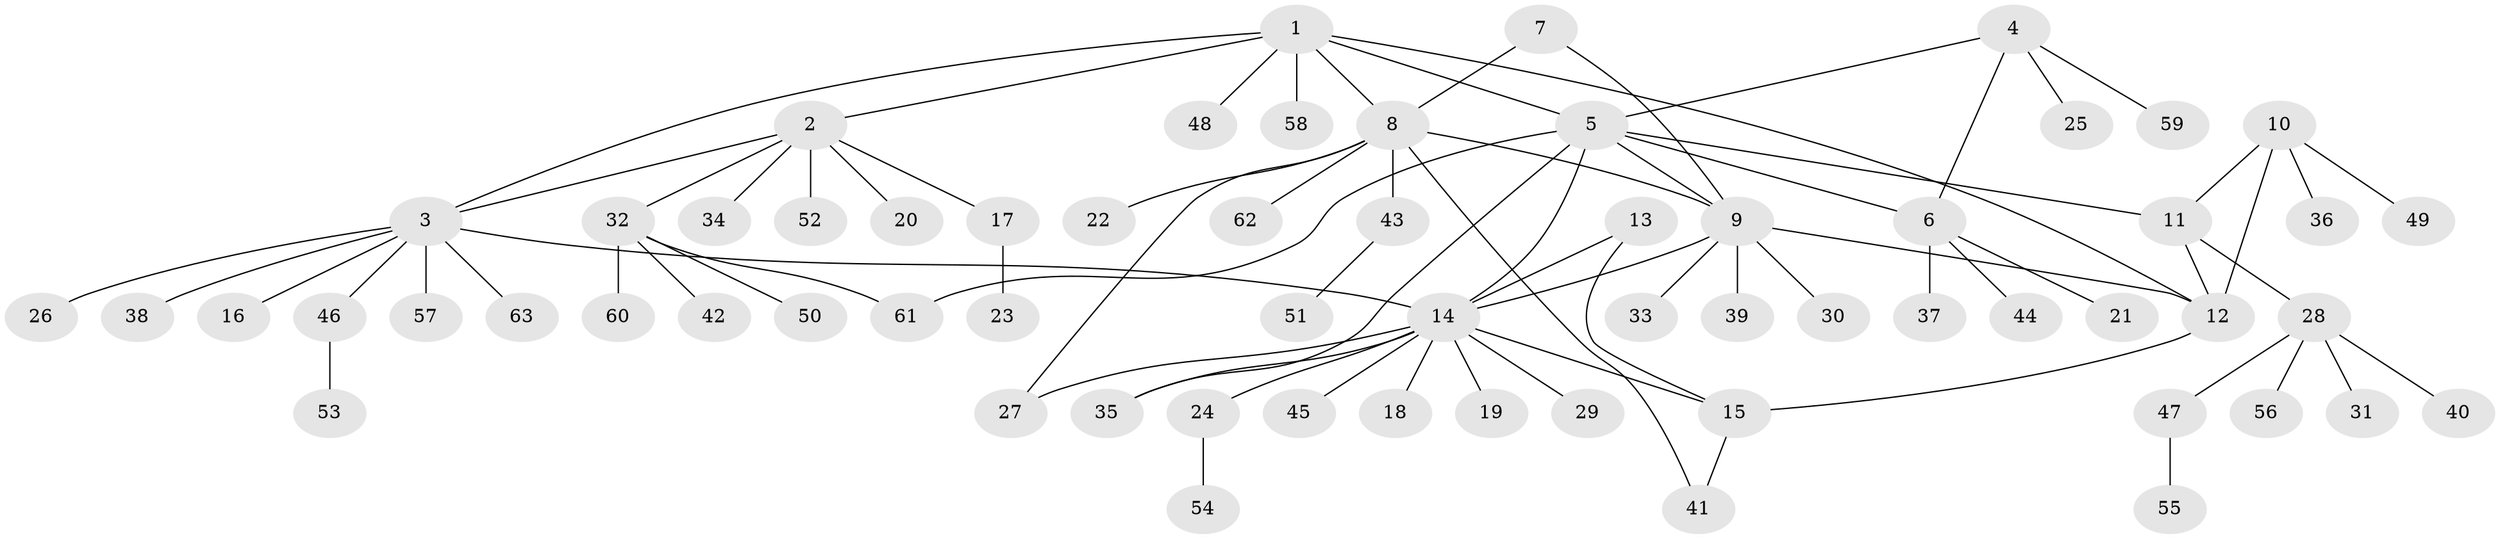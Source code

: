 // coarse degree distribution, {5: 0.15789473684210525, 4: 0.10526315789473684, 7: 0.05263157894736842, 2: 0.2631578947368421, 3: 0.10526315789473684, 6: 0.10526315789473684, 1: 0.21052631578947367}
// Generated by graph-tools (version 1.1) at 2025/52/03/04/25 22:52:17]
// undirected, 63 vertices, 77 edges
graph export_dot {
  node [color=gray90,style=filled];
  1;
  2;
  3;
  4;
  5;
  6;
  7;
  8;
  9;
  10;
  11;
  12;
  13;
  14;
  15;
  16;
  17;
  18;
  19;
  20;
  21;
  22;
  23;
  24;
  25;
  26;
  27;
  28;
  29;
  30;
  31;
  32;
  33;
  34;
  35;
  36;
  37;
  38;
  39;
  40;
  41;
  42;
  43;
  44;
  45;
  46;
  47;
  48;
  49;
  50;
  51;
  52;
  53;
  54;
  55;
  56;
  57;
  58;
  59;
  60;
  61;
  62;
  63;
  1 -- 2;
  1 -- 3;
  1 -- 5;
  1 -- 8;
  1 -- 12;
  1 -- 48;
  1 -- 58;
  2 -- 3;
  2 -- 17;
  2 -- 20;
  2 -- 32;
  2 -- 34;
  2 -- 52;
  3 -- 14;
  3 -- 16;
  3 -- 26;
  3 -- 38;
  3 -- 46;
  3 -- 57;
  3 -- 63;
  4 -- 5;
  4 -- 6;
  4 -- 25;
  4 -- 59;
  5 -- 6;
  5 -- 9;
  5 -- 11;
  5 -- 14;
  5 -- 35;
  5 -- 61;
  6 -- 21;
  6 -- 37;
  6 -- 44;
  7 -- 8;
  7 -- 9;
  8 -- 9;
  8 -- 22;
  8 -- 27;
  8 -- 41;
  8 -- 43;
  8 -- 62;
  9 -- 12;
  9 -- 14;
  9 -- 30;
  9 -- 33;
  9 -- 39;
  10 -- 11;
  10 -- 12;
  10 -- 36;
  10 -- 49;
  11 -- 12;
  11 -- 28;
  12 -- 15;
  13 -- 14;
  13 -- 15;
  14 -- 15;
  14 -- 18;
  14 -- 19;
  14 -- 24;
  14 -- 27;
  14 -- 29;
  14 -- 35;
  14 -- 45;
  15 -- 41;
  17 -- 23;
  24 -- 54;
  28 -- 31;
  28 -- 40;
  28 -- 47;
  28 -- 56;
  32 -- 42;
  32 -- 50;
  32 -- 60;
  32 -- 61;
  43 -- 51;
  46 -- 53;
  47 -- 55;
}
